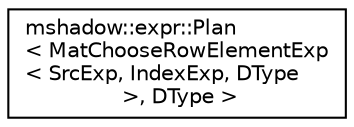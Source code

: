 digraph "Graphical Class Hierarchy"
{
 // LATEX_PDF_SIZE
  edge [fontname="Helvetica",fontsize="10",labelfontname="Helvetica",labelfontsize="10"];
  node [fontname="Helvetica",fontsize="10",shape=record];
  rankdir="LR";
  Node0 [label="mshadow::expr::Plan\l\< MatChooseRowElementExp\l\< SrcExp, IndexExp, DType\l \>, DType \>",height=0.2,width=0.4,color="black", fillcolor="white", style="filled",URL="$structmshadow_1_1expr_1_1Plan_3_01MatChooseRowElementExp_3_01SrcExp_00_01IndexExp_00_01DType_01_4_00_01DType_01_4.html",tooltip=" "];
}
